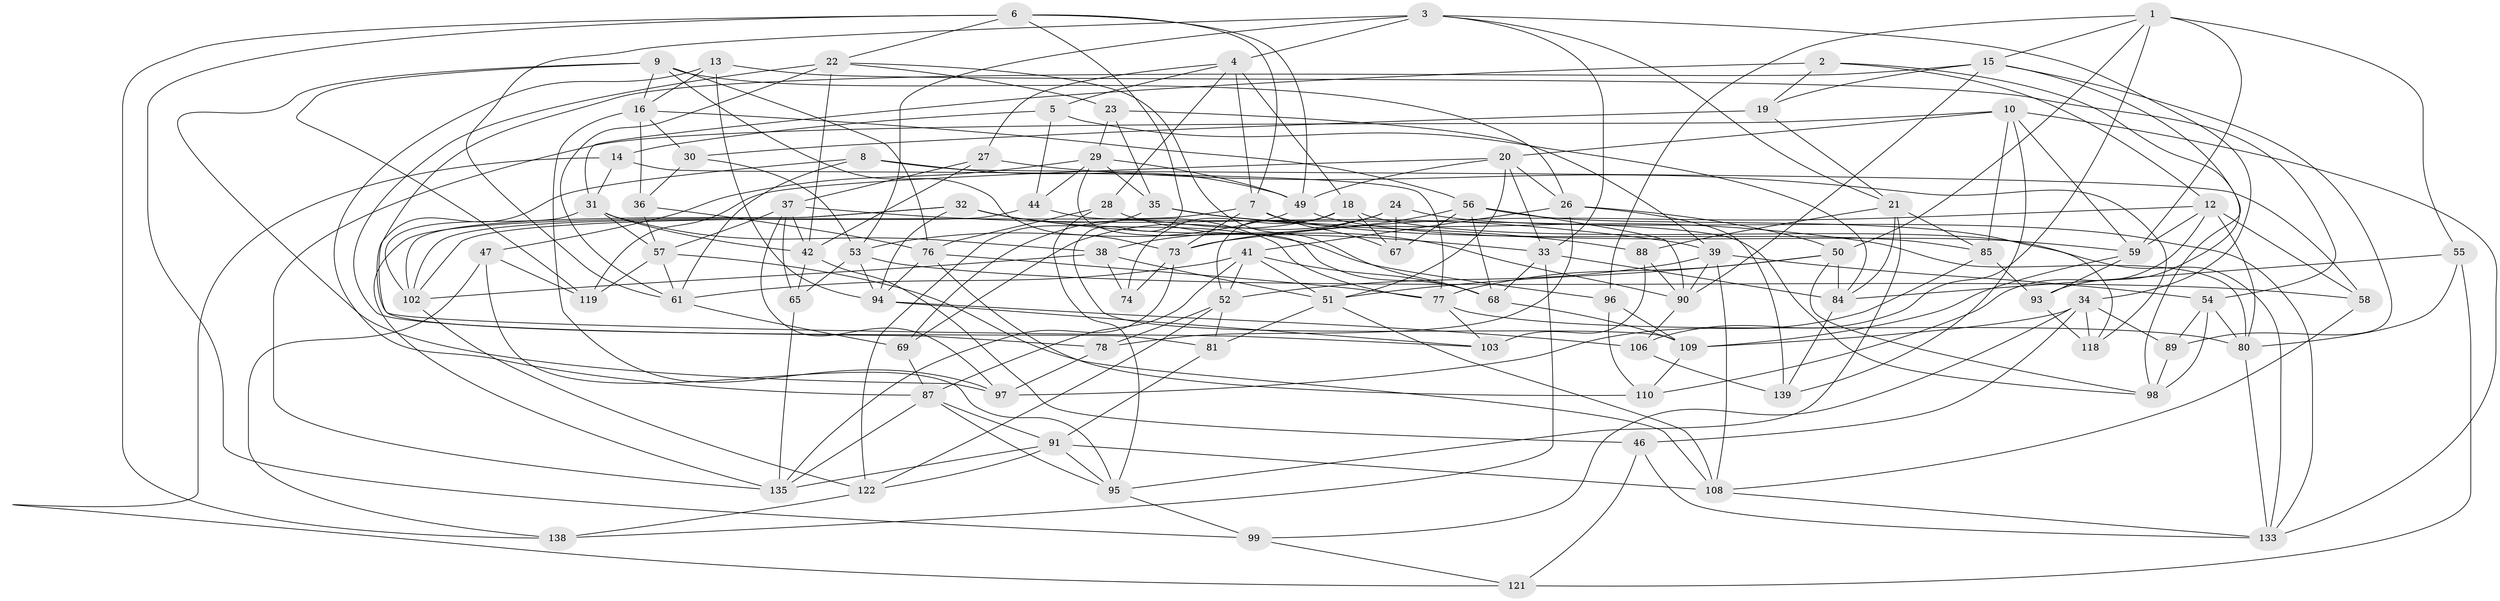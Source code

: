 // original degree distribution, {4: 1.0}
// Generated by graph-tools (version 1.1) at 2025/42/03/06/25 10:42:17]
// undirected, 92 vertices, 236 edges
graph export_dot {
graph [start="1"]
  node [color=gray90,style=filled];
  1 [super="+105"];
  2;
  3 [super="+60"];
  4 [super="+48"];
  5;
  6 [super="+64"];
  7 [super="+117"];
  8;
  9 [super="+11"];
  10 [super="+25"];
  12 [super="+17"];
  13;
  14;
  15 [super="+120"];
  16 [super="+72"];
  18 [super="+45"];
  19;
  20 [super="+130"];
  21 [super="+92"];
  22 [super="+112"];
  23;
  24;
  26 [super="+123"];
  27;
  28;
  29 [super="+79"];
  30;
  31 [super="+83"];
  32 [super="+40"];
  33 [super="+148"];
  34 [super="+86"];
  35 [super="+62"];
  36;
  37 [super="+147"];
  38 [super="+75"];
  39 [super="+43"];
  41 [super="+114"];
  42 [super="+127"];
  44;
  46;
  47;
  49 [super="+129"];
  50 [super="+124"];
  51 [super="+113"];
  52 [super="+101"];
  53 [super="+66"];
  54 [super="+82"];
  55;
  56 [super="+100"];
  57 [super="+71"];
  58;
  59 [super="+70"];
  61 [super="+63"];
  65;
  67;
  68 [super="+136"];
  69;
  73 [super="+126"];
  74;
  76 [super="+146"];
  77 [super="+137"];
  78;
  80 [super="+131"];
  81;
  84 [super="+144"];
  85 [super="+116"];
  87 [super="+104"];
  88;
  89;
  90 [super="+107"];
  91 [super="+142"];
  93;
  94 [super="+115"];
  95 [super="+140"];
  96;
  97 [super="+125"];
  98 [super="+134"];
  99;
  102 [super="+111"];
  103;
  106;
  108 [super="+145"];
  109 [super="+132"];
  110;
  118;
  119;
  121;
  122 [super="+128"];
  133 [super="+143"];
  135 [super="+141"];
  138;
  139;
  1 -- 96;
  1 -- 106;
  1 -- 15;
  1 -- 55;
  1 -- 59;
  1 -- 50;
  2 -- 12;
  2 -- 19;
  2 -- 98;
  2 -- 31;
  3 -- 61;
  3 -- 33;
  3 -- 53;
  3 -- 21;
  3 -- 4;
  3 -- 34;
  4 -- 28;
  4 -- 5;
  4 -- 18;
  4 -- 27;
  4 -- 7;
  5 -- 84;
  5 -- 14;
  5 -- 44;
  6 -- 99;
  6 -- 49;
  6 -- 22;
  6 -- 138;
  6 -- 109;
  6 -- 7;
  7 -- 67;
  7 -- 85;
  7 -- 102;
  7 -- 73;
  8 -- 58;
  8 -- 49;
  8 -- 81;
  8 -- 61;
  9 -- 76;
  9 -- 26;
  9 -- 73;
  9 -- 16;
  9 -- 97;
  9 -- 119;
  10 -- 59;
  10 -- 139;
  10 -- 85;
  10 -- 133;
  10 -- 20;
  10 -- 135;
  12 -- 58;
  12 -- 73;
  12 -- 80;
  12 -- 59;
  12 -- 110;
  13 -- 87;
  13 -- 54;
  13 -- 94;
  13 -- 16;
  14 -- 121;
  14 -- 77;
  14 -- 31;
  15 -- 19;
  15 -- 93;
  15 -- 89;
  15 -- 103;
  15 -- 90;
  16 -- 30;
  16 -- 56;
  16 -- 36;
  16 -- 97;
  18 -- 69;
  18 -- 67;
  18 -- 52;
  18 -- 74;
  18 -- 133;
  19 -- 30;
  19 -- 21;
  20 -- 51;
  20 -- 26;
  20 -- 49;
  20 -- 33;
  20 -- 119;
  21 -- 88;
  21 -- 85;
  21 -- 84;
  21 -- 95;
  22 -- 61;
  22 -- 78;
  22 -- 23;
  22 -- 42;
  22 -- 68;
  23 -- 39;
  23 -- 35;
  23 -- 29;
  24 -- 69;
  24 -- 67;
  24 -- 38;
  24 -- 133;
  26 -- 139;
  26 -- 78;
  26 -- 50;
  26 -- 41;
  27 -- 37;
  27 -- 118;
  27 -- 42;
  28 -- 90;
  28 -- 95;
  28 -- 76;
  29 -- 44;
  29 -- 35;
  29 -- 68;
  29 -- 47;
  29 -- 49;
  30 -- 53;
  30 -- 36;
  31 -- 102;
  31 -- 38;
  31 -- 57;
  31 -- 42;
  32 -- 94;
  32 -- 135;
  32 -- 96;
  32 -- 77;
  32 -- 102;
  32 -- 33;
  33 -- 138;
  33 -- 84;
  33 -- 68;
  34 -- 46;
  34 -- 118;
  34 -- 109;
  34 -- 99;
  34 -- 89;
  35 -- 80;
  35 -- 88;
  35 -- 122 [weight=2];
  36 -- 76;
  36 -- 57;
  37 -- 65;
  37 -- 39;
  37 -- 57;
  37 -- 42;
  37 -- 97;
  38 -- 74 [weight=2];
  38 -- 51;
  38 -- 102;
  39 -- 52;
  39 -- 108;
  39 -- 54;
  39 -- 90;
  41 -- 61;
  41 -- 51;
  41 -- 87;
  41 -- 68;
  41 -- 52;
  42 -- 65;
  42 -- 46;
  44 -- 102;
  44 -- 98;
  46 -- 121;
  46 -- 133;
  47 -- 119;
  47 -- 95;
  47 -- 138;
  49 -- 53;
  49 -- 59;
  50 -- 77;
  50 -- 51;
  50 -- 98;
  50 -- 84;
  51 -- 81;
  51 -- 108;
  52 -- 81;
  52 -- 122;
  52 -- 78;
  53 -- 58;
  53 -- 65;
  53 -- 94;
  54 -- 89;
  54 -- 80;
  54 -- 98 [weight=2];
  55 -- 121;
  55 -- 80;
  55 -- 84;
  56 -- 67;
  56 -- 73;
  56 -- 68;
  56 -- 118;
  56 -- 90;
  57 -- 119;
  57 -- 108;
  57 -- 61;
  58 -- 108;
  59 -- 93;
  59 -- 109;
  61 -- 69;
  65 -- 135;
  68 -- 109;
  69 -- 87;
  73 -- 74;
  73 -- 135;
  76 -- 77;
  76 -- 110;
  76 -- 94;
  77 -- 103;
  77 -- 80;
  78 -- 97;
  80 -- 133;
  81 -- 91;
  84 -- 139;
  85 -- 97 [weight=2];
  85 -- 93;
  87 -- 95;
  87 -- 135;
  87 -- 91;
  88 -- 90;
  88 -- 103;
  89 -- 98;
  90 -- 106;
  91 -- 108;
  91 -- 122;
  91 -- 95;
  91 -- 135;
  93 -- 118;
  94 -- 106;
  94 -- 103;
  95 -- 99;
  96 -- 109;
  96 -- 110;
  99 -- 121;
  102 -- 122;
  106 -- 139;
  108 -- 133;
  109 -- 110;
  122 -- 138;
}
